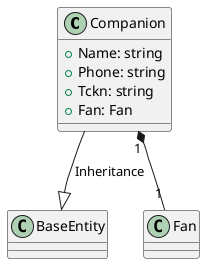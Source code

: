 @startuml Companion Class Diagram

class Companion {
    + Name: string
    + Phone: string
    + Tckn: string
    + Fan: Fan
}

Companion --|> BaseEntity: Inheritance
Companion "1" *-- "1" Fan

@enduml
